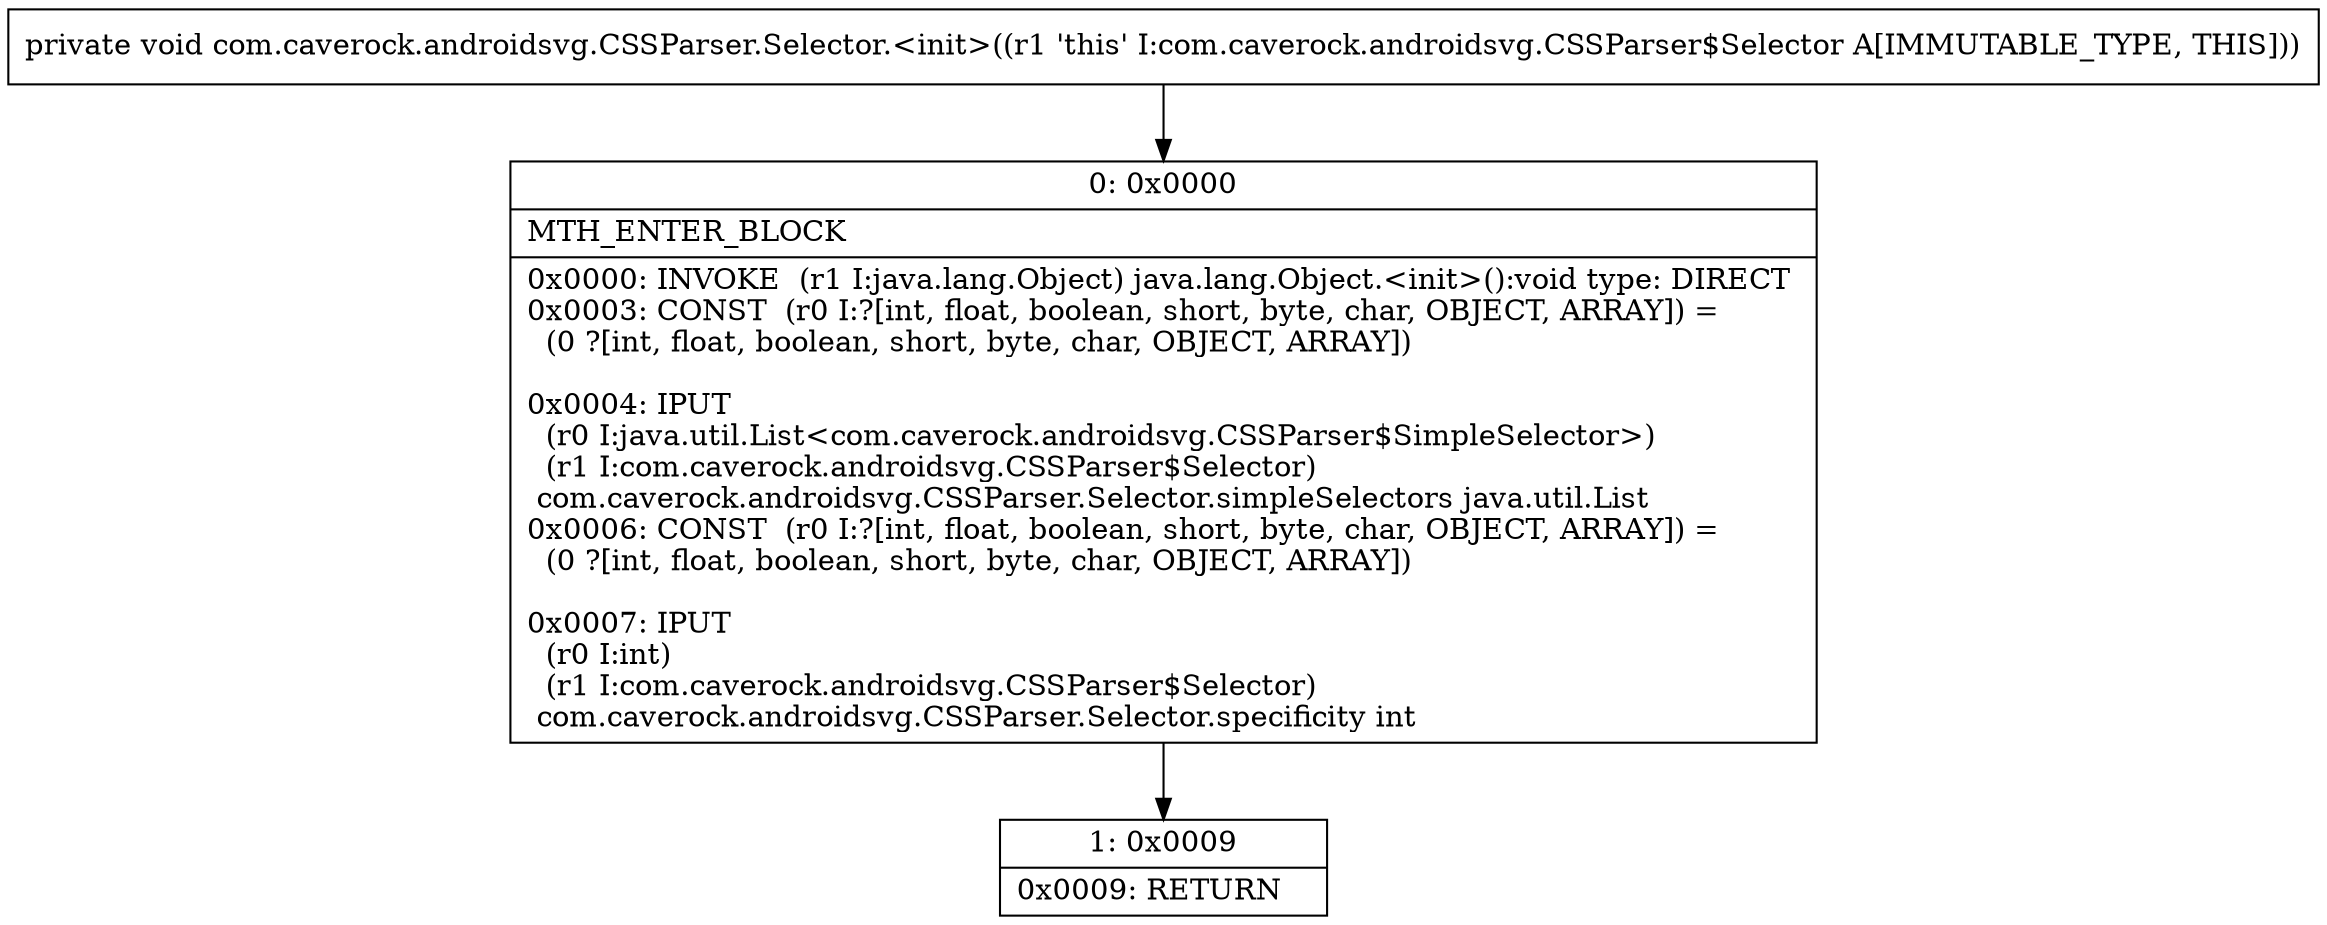 digraph "CFG forcom.caverock.androidsvg.CSSParser.Selector.\<init\>()V" {
Node_0 [shape=record,label="{0\:\ 0x0000|MTH_ENTER_BLOCK\l|0x0000: INVOKE  (r1 I:java.lang.Object) java.lang.Object.\<init\>():void type: DIRECT \l0x0003: CONST  (r0 I:?[int, float, boolean, short, byte, char, OBJECT, ARRAY]) = \l  (0 ?[int, float, boolean, short, byte, char, OBJECT, ARRAY])\l \l0x0004: IPUT  \l  (r0 I:java.util.List\<com.caverock.androidsvg.CSSParser$SimpleSelector\>)\l  (r1 I:com.caverock.androidsvg.CSSParser$Selector)\l com.caverock.androidsvg.CSSParser.Selector.simpleSelectors java.util.List \l0x0006: CONST  (r0 I:?[int, float, boolean, short, byte, char, OBJECT, ARRAY]) = \l  (0 ?[int, float, boolean, short, byte, char, OBJECT, ARRAY])\l \l0x0007: IPUT  \l  (r0 I:int)\l  (r1 I:com.caverock.androidsvg.CSSParser$Selector)\l com.caverock.androidsvg.CSSParser.Selector.specificity int \l}"];
Node_1 [shape=record,label="{1\:\ 0x0009|0x0009: RETURN   \l}"];
MethodNode[shape=record,label="{private void com.caverock.androidsvg.CSSParser.Selector.\<init\>((r1 'this' I:com.caverock.androidsvg.CSSParser$Selector A[IMMUTABLE_TYPE, THIS])) }"];
MethodNode -> Node_0;
Node_0 -> Node_1;
}

